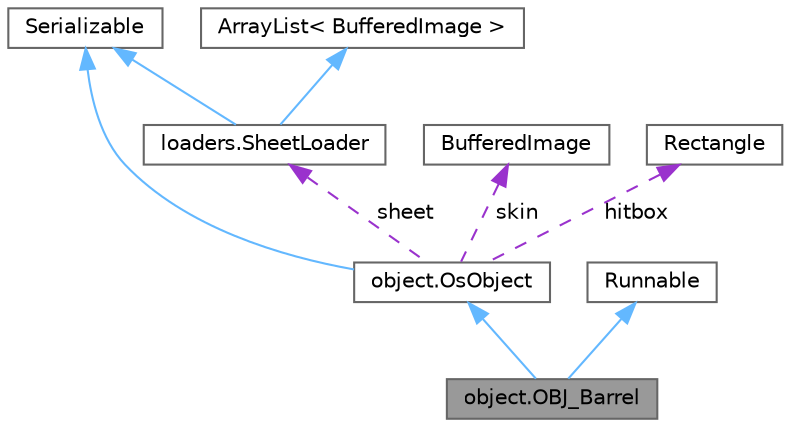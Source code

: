 digraph "object.OBJ_Barrel"
{
 // LATEX_PDF_SIZE
  bgcolor="transparent";
  edge [fontname=Helvetica,fontsize=10,labelfontname=Helvetica,labelfontsize=10];
  node [fontname=Helvetica,fontsize=10,shape=box,height=0.2,width=0.4];
  Node1 [label="object.OBJ_Barrel",height=0.2,width=0.4,color="gray40", fillcolor="grey60", style="filled", fontcolor="black",tooltip=" "];
  Node2 -> Node1 [dir="back",color="steelblue1",style="solid"];
  Node2 [label="object.OsObject",height=0.2,width=0.4,color="gray40", fillcolor="white", style="filled",URL="$classobject_1_1_os_object.html",tooltip=" "];
  Node3 -> Node2 [dir="back",color="steelblue1",style="solid"];
  Node3 [label="Serializable",height=0.2,width=0.4,color="gray40", fillcolor="white", style="filled",tooltip=" "];
  Node4 -> Node2 [dir="back",color="darkorchid3",style="dashed",label=" skin" ];
  Node4 [label="BufferedImage",height=0.2,width=0.4,color="gray40", fillcolor="white", style="filled",tooltip=" "];
  Node5 -> Node2 [dir="back",color="darkorchid3",style="dashed",label=" sheet" ];
  Node5 [label="loaders.SheetLoader",height=0.2,width=0.4,color="gray40", fillcolor="white", style="filled",URL="$classloaders_1_1_sheet_loader.html",tooltip=" "];
  Node6 -> Node5 [dir="back",color="steelblue1",style="solid"];
  Node6 [label="ArrayList\< BufferedImage \>",height=0.2,width=0.4,color="gray40", fillcolor="white", style="filled",tooltip=" "];
  Node3 -> Node5 [dir="back",color="steelblue1",style="solid"];
  Node7 -> Node2 [dir="back",color="darkorchid3",style="dashed",label=" hitbox" ];
  Node7 [label="Rectangle",height=0.2,width=0.4,color="gray40", fillcolor="white", style="filled",tooltip=" "];
  Node8 -> Node1 [dir="back",color="steelblue1",style="solid"];
  Node8 [label="Runnable",height=0.2,width=0.4,color="gray40", fillcolor="white", style="filled",tooltip=" "];
}
